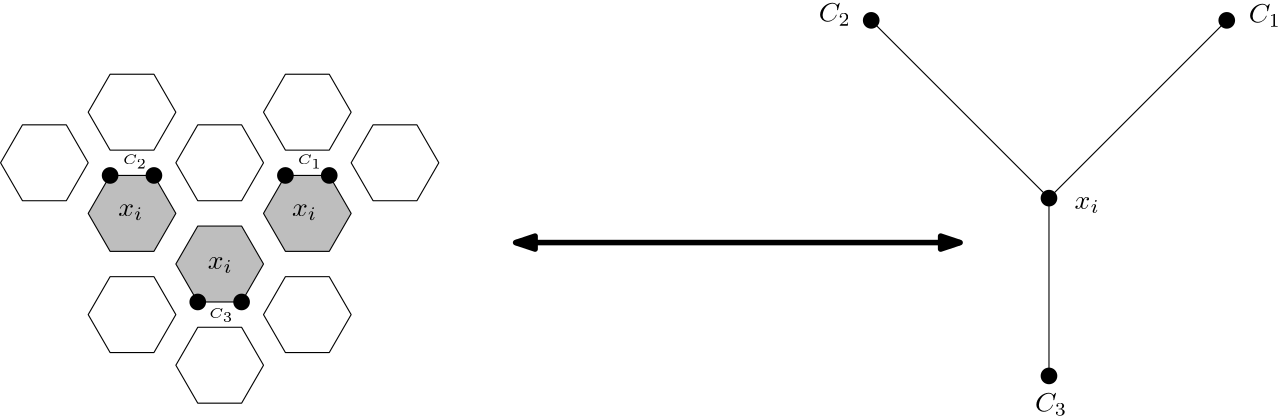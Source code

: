 <?xml version="1.0"?>
<!DOCTYPE ipe SYSTEM "ipe.dtd">
<ipe version="70107" creator="Ipe 7.2.2">
<info created="D:20160423115216" modified="D:20160423115759"/>
<ipestyle name="basic">
<symbol name="arrow/arc(spx)">
<path stroke="sym-stroke" fill="sym-stroke" pen="sym-pen">
0 0 m
-1 0.333 l
-1 -0.333 l
h
</path>
</symbol>
<symbol name="arrow/farc(spx)">
<path stroke="sym-stroke" fill="white" pen="sym-pen">
0 0 m
-1 0.333 l
-1 -0.333 l
h
</path>
</symbol>
<symbol name="arrow/ptarc(spx)">
<path stroke="sym-stroke" fill="sym-stroke" pen="sym-pen">
0 0 m
-1 0.333 l
-0.8 0 l
-1 -0.333 l
h
</path>
</symbol>
<symbol name="arrow/fptarc(spx)">
<path stroke="sym-stroke" fill="white" pen="sym-pen">
0 0 m
-1 0.333 l
-0.8 0 l
-1 -0.333 l
h
</path>
</symbol>
<symbol name="mark/circle(sx)" transformations="translations">
<path fill="sym-stroke">
0.6 0 0 0.6 0 0 e
0.4 0 0 0.4 0 0 e
</path>
</symbol>
<symbol name="mark/disk(sx)" transformations="translations">
<path fill="sym-stroke">
0.6 0 0 0.6 0 0 e
</path>
</symbol>
<symbol name="mark/fdisk(sfx)" transformations="translations">
<group>
<path fill="sym-fill">
0.5 0 0 0.5 0 0 e
</path>
<path fill="sym-stroke" fillrule="eofill">
0.6 0 0 0.6 0 0 e
0.4 0 0 0.4 0 0 e
</path>
</group>
</symbol>
<symbol name="mark/box(sx)" transformations="translations">
<path fill="sym-stroke" fillrule="eofill">
-0.6 -0.6 m
0.6 -0.6 l
0.6 0.6 l
-0.6 0.6 l
h
-0.4 -0.4 m
0.4 -0.4 l
0.4 0.4 l
-0.4 0.4 l
h
</path>
</symbol>
<symbol name="mark/square(sx)" transformations="translations">
<path fill="sym-stroke">
-0.6 -0.6 m
0.6 -0.6 l
0.6 0.6 l
-0.6 0.6 l
h
</path>
</symbol>
<symbol name="mark/fsquare(sfx)" transformations="translations">
<group>
<path fill="sym-fill">
-0.5 -0.5 m
0.5 -0.5 l
0.5 0.5 l
-0.5 0.5 l
h
</path>
<path fill="sym-stroke" fillrule="eofill">
-0.6 -0.6 m
0.6 -0.6 l
0.6 0.6 l
-0.6 0.6 l
h
-0.4 -0.4 m
0.4 -0.4 l
0.4 0.4 l
-0.4 0.4 l
h
</path>
</group>
</symbol>
<symbol name="mark/cross(sx)" transformations="translations">
<group>
<path fill="sym-stroke">
-0.43 -0.57 m
0.57 0.43 l
0.43 0.57 l
-0.57 -0.43 l
h
</path>
<path fill="sym-stroke">
-0.43 0.57 m
0.57 -0.43 l
0.43 -0.57 l
-0.57 0.43 l
h
</path>
</group>
</symbol>
<symbol name="arrow/fnormal(spx)">
<path stroke="sym-stroke" fill="white" pen="sym-pen">
0 0 m
-1 0.333 l
-1 -0.333 l
h
</path>
</symbol>
<symbol name="arrow/pointed(spx)">
<path stroke="sym-stroke" fill="sym-stroke" pen="sym-pen">
0 0 m
-1 0.333 l
-0.8 0 l
-1 -0.333 l
h
</path>
</symbol>
<symbol name="arrow/fpointed(spx)">
<path stroke="sym-stroke" fill="white" pen="sym-pen">
0 0 m
-1 0.333 l
-0.8 0 l
-1 -0.333 l
h
</path>
</symbol>
<symbol name="arrow/linear(spx)">
<path stroke="sym-stroke" pen="sym-pen">
-1 0.333 m
0 0 l
-1 -0.333 l
</path>
</symbol>
<symbol name="arrow/fdouble(spx)">
<path stroke="sym-stroke" fill="white" pen="sym-pen">
0 0 m
-1 0.333 l
-1 -0.333 l
h
-1 0 m
-2 0.333 l
-2 -0.333 l
h
</path>
</symbol>
<symbol name="arrow/double(spx)">
<path stroke="sym-stroke" fill="sym-stroke" pen="sym-pen">
0 0 m
-1 0.333 l
-1 -0.333 l
h
-1 0 m
-2 0.333 l
-2 -0.333 l
h
</path>
</symbol>
<pen name="heavier" value="0.8"/>
<pen name="fat" value="1.2"/>
<pen name="ultrafat" value="2"/>
<symbolsize name="large" value="5"/>
<symbolsize name="small" value="2"/>
<symbolsize name="tiny" value="1.1"/>
<arrowsize name="large" value="10"/>
<arrowsize name="small" value="5"/>
<arrowsize name="tiny" value="3"/>
<color name="red" value="1 0 0"/>
<color name="green" value="0 1 0"/>
<color name="blue" value="0 0 1"/>
<color name="yellow" value="1 1 0"/>
<color name="orange" value="1 0.647 0"/>
<color name="gold" value="1 0.843 0"/>
<color name="purple" value="0.627 0.125 0.941"/>
<color name="gray" value="0.745"/>
<color name="brown" value="0.647 0.165 0.165"/>
<color name="navy" value="0 0 0.502"/>
<color name="pink" value="1 0.753 0.796"/>
<color name="seagreen" value="0.18 0.545 0.341"/>
<color name="turquoise" value="0.251 0.878 0.816"/>
<color name="violet" value="0.933 0.51 0.933"/>
<color name="darkblue" value="0 0 0.545"/>
<color name="darkcyan" value="0 0.545 0.545"/>
<color name="darkgray" value="0.663"/>
<color name="darkgreen" value="0 0.392 0"/>
<color name="darkmagenta" value="0.545 0 0.545"/>
<color name="darkorange" value="1 0.549 0"/>
<color name="darkred" value="0.545 0 0"/>
<color name="lightblue" value="0.678 0.847 0.902"/>
<color name="lightcyan" value="0.878 1 1"/>
<color name="lightgray" value="0.827"/>
<color name="lightgreen" value="0.565 0.933 0.565"/>
<color name="lightyellow" value="1 1 0.878"/>
<dashstyle name="dashed" value="[4] 0"/>
<dashstyle name="dotted" value="[1 3] 0"/>
<dashstyle name="dash dotted" value="[4 2 1 2] 0"/>
<dashstyle name="dash dot dotted" value="[4 2 1 2 1 2] 0"/>
<textsize name="large" value="\large"/>
<textsize name="Large" value="\Large"/>
<textsize name="LARGE" value="\LARGE"/>
<textsize name="huge" value="\huge"/>
<textsize name="Huge" value="\Huge"/>
<textsize name="small" value="\small"/>
<textsize name="footnote" value="\footnotesize"/>
<textsize name="tiny" value="\tiny"/>
<textstyle name="center" begin="\begin{center}" end="\end{center}"/>
<textstyle name="itemize" begin="\begin{itemize}" end="\end{itemize}"/>
<textstyle name="item" begin="\begin{itemize}\item{}" end="\end{itemize}"/>
<gridsize name="4 pts" value="4"/>
<gridsize name="8 pts (~3 mm)" value="8"/>
<gridsize name="16 pts (~6 mm)" value="16"/>
<gridsize name="32 pts (~12 mm)" value="32"/>
<gridsize name="10 pts (~3.5 mm)" value="10"/>
<gridsize name="20 pts (~7 mm)" value="20"/>
<gridsize name="14 pts (~5 mm)" value="14"/>
<gridsize name="28 pts (~10 mm)" value="28"/>
<gridsize name="56 pts (~20 mm)" value="56"/>
<anglesize name="90 deg" value="90"/>
<anglesize name="60 deg" value="60"/>
<anglesize name="45 deg" value="45"/>
<anglesize name="30 deg" value="30"/>
<anglesize name="22.5 deg" value="22.5"/>
<opacity name="10%" value="0.1"/>
<opacity name="30%" value="0.3"/>
<opacity name="50%" value="0.5"/>
<opacity name="75%" value="0.75"/>
<tiling name="falling" angle="-60" step="4" width="1"/>
<tiling name="rising" angle="30" step="4" width="1"/>
</ipestyle>
<ipestyle name="bigpaper">
<layout paper="10000 6000" origin="0 0" frame="10000 6000"/>
<titlestyle pos="10 10" size="LARGE" color="title"  valign="baseline"/>
</ipestyle>
<page>
<layer name="alpha"/>
<view layers="alpha" active="alpha"/>
<use layer="alpha" name="mark/disk(sx)" pos="5824 3584" size="large" stroke="black"/>
<path stroke="black">
5824 3584 m
5888 3648 l
</path>
<path stroke="black">
5824 3584 m
5760 3648 l
</path>
<path stroke="black">
5824 3584 m
5824 3520 l
</path>
<text transformations="translations" pos="5833.23 3580.11" stroke="black" type="label" width="9.011" height="4.294" depth="1.49" valign="baseline">$x_i$</text>
<text matrix="1 0 0 1 -2.20214 -19.7123" transformations="translations" pos="5743.3 3667.23" stroke="black" type="label" width="11.59" height="6.812" depth="1.49" valign="baseline">$C_2$</text>
<text matrix="1 0 0 1 3.48633 -9.03965" transformations="translations" pos="5892.42 3656.19" stroke="black" type="label" width="11.59" height="6.812" depth="1.49" valign="baseline">$C_1$</text>
<text matrix="1 0 0 1 3.78949 -27.1603" transformations="translations" pos="5815.2 3534.28" stroke="black" type="label" width="11.59" height="6.812" depth="1.49" valign="baseline">$C_3$</text>
<use name="mark/disk(sx)" pos="5824 3520" size="large" stroke="black"/>
<use name="mark/disk(sx)" pos="5888 3648" size="large" stroke="black"/>
<use name="mark/disk(sx)" pos="5760 3648" size="large" stroke="black"/>
<path matrix="0.328689 0 0 0.328689 4231.73 2279.9" stroke="black">
4080 3840 m
4056 3881.57 l
4008 3881.57 l
3984 3840 l
4008 3798.43 l
4056 3798.43 l
h
</path>
<path matrix="0.328689 0 0 0.328689 4200.18 2298.12" stroke="black" fill="gray">
4080 3840 m
4056 3881.57 l
4008 3881.57 l
3984 3840 l
4008 3798.43 l
4056 3798.43 l
h
</path>
<path matrix="0.328689 0 0 0.328689 4231.73 2316.34" stroke="black" fill="gray">
4080 3840 m
4056 3881.57 l
4008 3881.57 l
3984 3840 l
4008 3798.43 l
4056 3798.43 l
h
</path>
<path matrix="0.328689 0 0 0.328689 4200.18 2334.56" stroke="black">
4080 3840 m
4056 3881.57 l
4008 3881.57 l
3984 3840 l
4008 3798.43 l
4056 3798.43 l
h
</path>
<path matrix="0.328689 0 0 0.328689 4168.62 2316.34" stroke="black" fill="gray">
4080 3840 m
4056 3881.57 l
4008 3881.57 l
3984 3840 l
4008 3798.43 l
4056 3798.43 l
h
</path>
<path matrix="0.328689 0 0 0.328689 4263.29 2334.56" stroke="black">
4080 3840 m
4056 3881.57 l
4008 3881.57 l
3984 3840 l
4008 3798.43 l
4056 3798.43 l
h
</path>
<path matrix="0.328689 0 0 0.328689 4231.73 2352.78" stroke="black">
4080 3840 m
4056 3881.57 l
4008 3881.57 l
3984 3840 l
4008 3798.43 l
4056 3798.43 l
h
</path>
<path matrix="0.328689 0 0 0.328689 4168.62 2352.78" stroke="black">
4080 3840 m
4056 3881.57 l
4008 3881.57 l
3984 3840 l
4008 3798.43 l
4056 3798.43 l
h
</path>
<path matrix="0.328689 0 0 0.328689 4137.07 2334.56" stroke="black">
4080 3840 m
4056 3881.57 l
4008 3881.57 l
3984 3840 l
4008 3798.43 l
4056 3798.43 l
h
</path>
<path matrix="0.328689 0 0 0.328689 4168.62 2279.9" stroke="black">
4080 3840 m
4056 3881.57 l
4008 3881.57 l
3984 3840 l
4008 3798.43 l
4056 3798.43 l
h
</path>
<path matrix="0.328689 0 0 0.328689 4200.18 2261.68" stroke="black">
4080 3840 m
4056 3881.57 l
4008 3881.57 l
3984 3840 l
4008 3798.43 l
4056 3798.43 l
h
</path>
<use matrix="0.328689 0 0 0.328689 4231.73 2279.9" name="mark/disk(sx)" pos="3912 3853.86" size="large" stroke="black"/>
<use matrix="0.328689 0 0 0.328689 4231.73 2279.9" name="mark/disk(sx)" pos="3960 3853.86" size="large" stroke="black"/>
<use matrix="0.328689 0 0 0.328689 4231.73 2279.9" name="mark/disk(sx)" pos="3816 3992.43" size="large" stroke="black"/>
<use matrix="0.328689 0 0 0.328689 4231.73 2279.9" name="mark/disk(sx)" pos="3864 3992.43" size="large" stroke="black"/>
<use matrix="0.328689 0 0 0.328689 4231.73 2279.9" name="mark/disk(sx)" pos="4008 3992.43" size="large" stroke="black"/>
<use matrix="0.328689 0 0 0.328689 4231.73 2279.9" name="mark/disk(sx)" pos="4056 3992.43" size="large" stroke="black"/>
<path stroke="black" pen="ultrafat" arrow="normal/normal" rarrow="normal/normal">
5632 3568 m
5792 3568 l
</path>
<text matrix="1 0 0 1 -0.783248 -3.79092" transformations="translations" pos="5489.68 3581.29" stroke="black" type="label" width="9.011" height="4.294" depth="1.49" valign="baseline">$x_i$</text>
<text matrix="1 0 0 1 -252.769 -71.0732" transformations="translations" pos="5743.3 3667.23" stroke="black" type="label" width="8.85" height="3.408" depth="1.49" valign="baseline" size="tiny">$C_2$</text>
<text matrix="1 0 0 1 -338.973 -60.0332" transformations="translations" pos="5892.42 3656.19" stroke="black" type="label" width="8.85" height="3.408" depth="1.49" valign="baseline" size="tiny">$C_1$</text>
<text matrix="1 0 0 1 -293.633 6.59212" transformations="translations" pos="5815.2 3534.28" stroke="black" type="label" width="8.85" height="3.408" depth="1.49" valign="baseline" size="tiny">$C_3$</text>
<text matrix="1 0 0 1 31.44 -22.7892" transformations="translations" pos="5489.68 3581.29" stroke="black" type="label" width="9.011" height="4.294" depth="1.49" valign="baseline">$x_i$</text>
<text matrix="1 0 0 1 61.8034 -3.79067" transformations="translations" pos="5489.68 3581.29" stroke="black" type="label" width="9.011" height="4.294" depth="1.49" valign="baseline">$x_i$</text>
</page>
</ipe>
